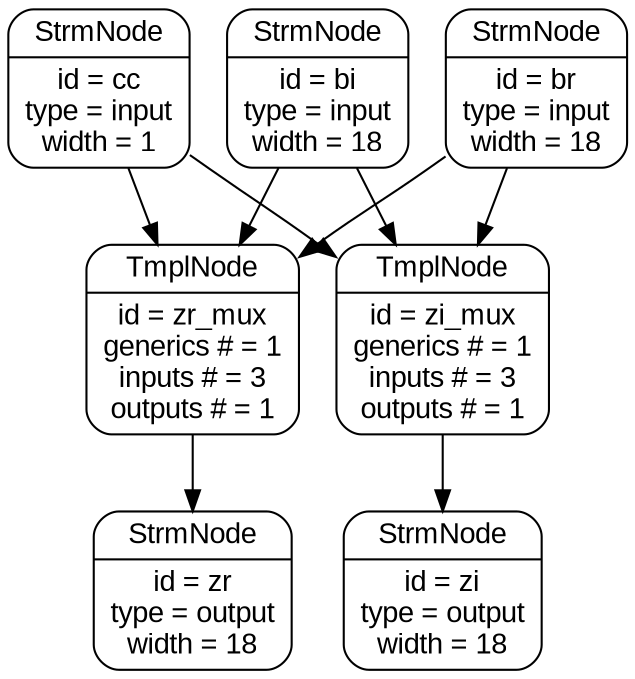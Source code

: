 digraph {
	graph [fontname = Arial, margin = 0, dpi = 600]
	cc -> zr_mux
	zr_mux -> zr
	zi_mux [label = "{{TmplNode}|id = zi_mux\ngenerics # = 1\ninputs # = 3\noutputs # = 1}", fontname = Arial, shape = Mrecord]
	zr [label = "{{StrmNode}|id = zr\ntype = output\nwidth = 18}", fontname = Arial, shape = Mrecord]
	zr_mux [label = "{{TmplNode}|id = zr_mux\ngenerics # = 1\ninputs # = 3\noutputs # = 1}", fontname = Arial, shape = Mrecord]
	bi -> zi_mux
	br [label = "{{StrmNode}|id = br\ntype = input\nwidth = 18}", fontname = Arial, shape = Mrecord]
	bi -> zr_mux
	cc -> zi_mux
	zi [label = "{{StrmNode}|id = zi\ntype = output\nwidth = 18}", fontname = Arial, shape = Mrecord]
	cc [label = "{{StrmNode}|id = cc\ntype = input\nwidth = 1}", fontname = Arial, shape = Mrecord]
	br -> zi_mux
	bi [label = "{{StrmNode}|id = bi\ntype = input\nwidth = 18}", fontname = Arial, shape = Mrecord]
	zi_mux -> zi
	br -> zr_mux
}
